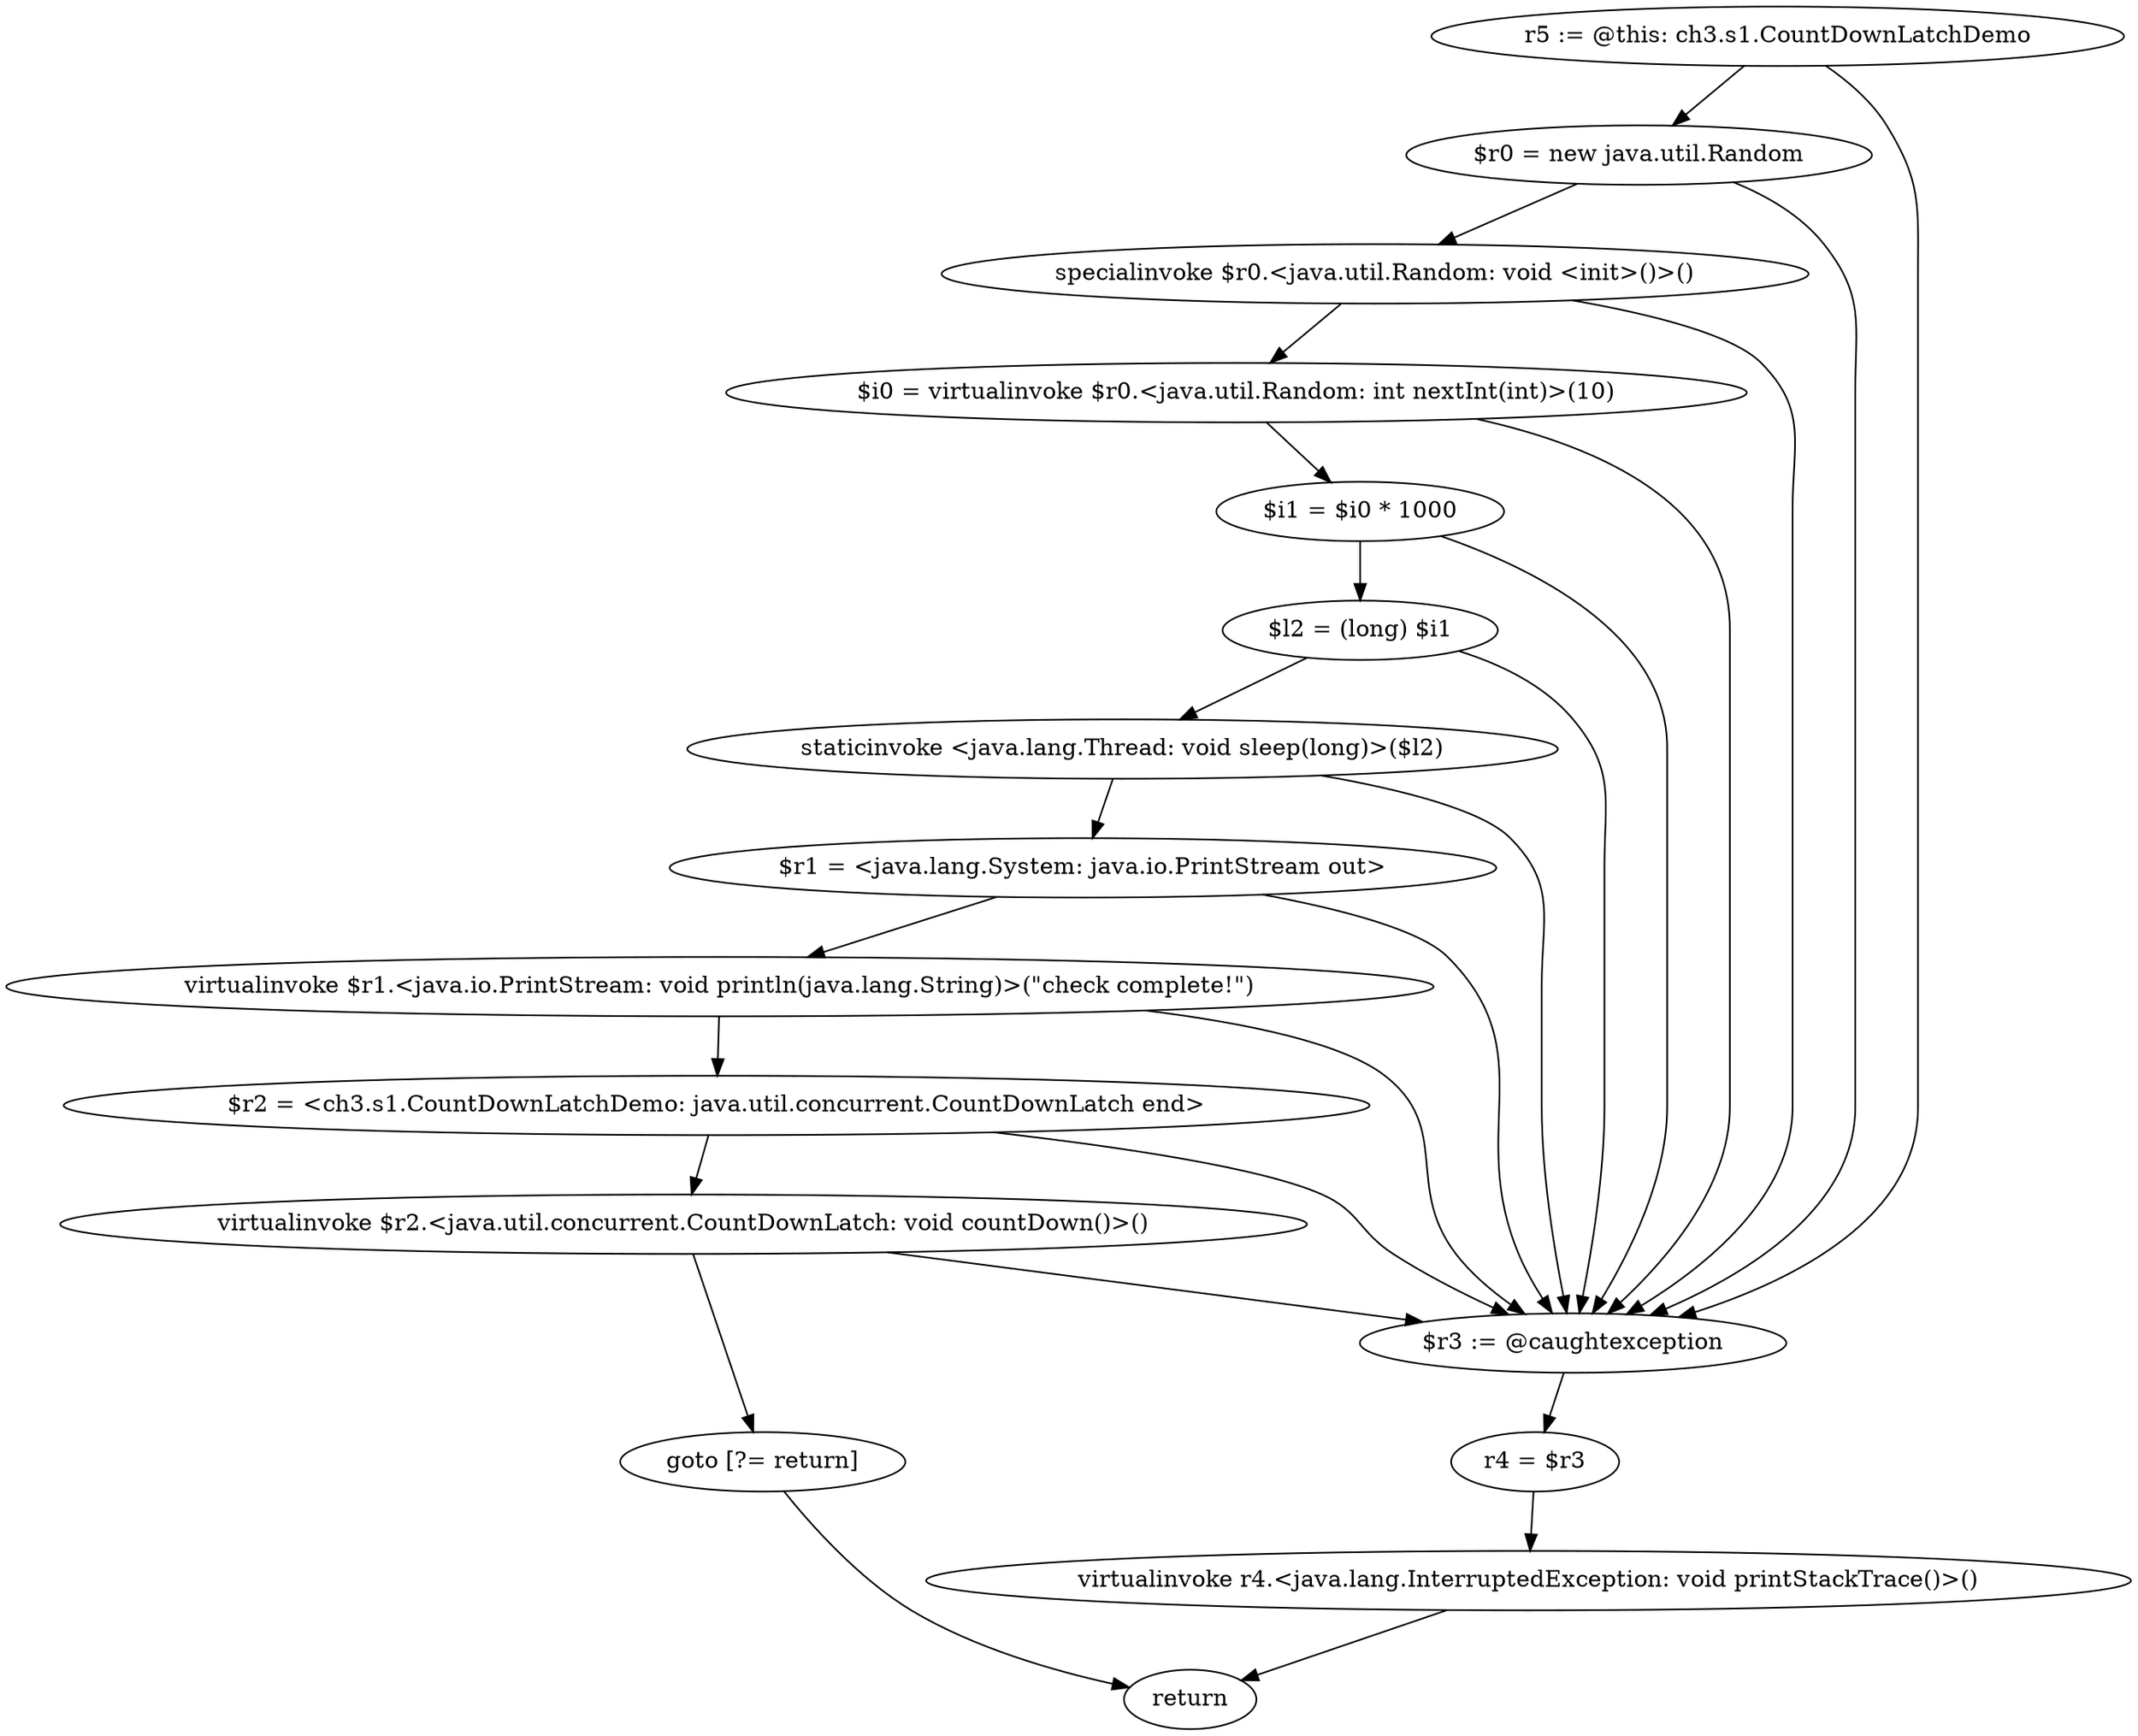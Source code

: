 digraph "unitGraph" {
    "r5 := @this: ch3.s1.CountDownLatchDemo"
    "$r0 = new java.util.Random"
    "specialinvoke $r0.<java.util.Random: void <init>()>()"
    "$i0 = virtualinvoke $r0.<java.util.Random: int nextInt(int)>(10)"
    "$i1 = $i0 * 1000"
    "$l2 = (long) $i1"
    "staticinvoke <java.lang.Thread: void sleep(long)>($l2)"
    "$r1 = <java.lang.System: java.io.PrintStream out>"
    "virtualinvoke $r1.<java.io.PrintStream: void println(java.lang.String)>(\"check complete!\")"
    "$r2 = <ch3.s1.CountDownLatchDemo: java.util.concurrent.CountDownLatch end>"
    "virtualinvoke $r2.<java.util.concurrent.CountDownLatch: void countDown()>()"
    "goto [?= return]"
    "$r3 := @caughtexception"
    "r4 = $r3"
    "virtualinvoke r4.<java.lang.InterruptedException: void printStackTrace()>()"
    "return"
    "r5 := @this: ch3.s1.CountDownLatchDemo"->"$r0 = new java.util.Random";
    "r5 := @this: ch3.s1.CountDownLatchDemo"->"$r3 := @caughtexception";
    "$r0 = new java.util.Random"->"specialinvoke $r0.<java.util.Random: void <init>()>()";
    "$r0 = new java.util.Random"->"$r3 := @caughtexception";
    "specialinvoke $r0.<java.util.Random: void <init>()>()"->"$i0 = virtualinvoke $r0.<java.util.Random: int nextInt(int)>(10)";
    "specialinvoke $r0.<java.util.Random: void <init>()>()"->"$r3 := @caughtexception";
    "$i0 = virtualinvoke $r0.<java.util.Random: int nextInt(int)>(10)"->"$i1 = $i0 * 1000";
    "$i0 = virtualinvoke $r0.<java.util.Random: int nextInt(int)>(10)"->"$r3 := @caughtexception";
    "$i1 = $i0 * 1000"->"$l2 = (long) $i1";
    "$i1 = $i0 * 1000"->"$r3 := @caughtexception";
    "$l2 = (long) $i1"->"staticinvoke <java.lang.Thread: void sleep(long)>($l2)";
    "$l2 = (long) $i1"->"$r3 := @caughtexception";
    "staticinvoke <java.lang.Thread: void sleep(long)>($l2)"->"$r1 = <java.lang.System: java.io.PrintStream out>";
    "staticinvoke <java.lang.Thread: void sleep(long)>($l2)"->"$r3 := @caughtexception";
    "$r1 = <java.lang.System: java.io.PrintStream out>"->"virtualinvoke $r1.<java.io.PrintStream: void println(java.lang.String)>(\"check complete!\")";
    "$r1 = <java.lang.System: java.io.PrintStream out>"->"$r3 := @caughtexception";
    "virtualinvoke $r1.<java.io.PrintStream: void println(java.lang.String)>(\"check complete!\")"->"$r2 = <ch3.s1.CountDownLatchDemo: java.util.concurrent.CountDownLatch end>";
    "virtualinvoke $r1.<java.io.PrintStream: void println(java.lang.String)>(\"check complete!\")"->"$r3 := @caughtexception";
    "$r2 = <ch3.s1.CountDownLatchDemo: java.util.concurrent.CountDownLatch end>"->"virtualinvoke $r2.<java.util.concurrent.CountDownLatch: void countDown()>()";
    "$r2 = <ch3.s1.CountDownLatchDemo: java.util.concurrent.CountDownLatch end>"->"$r3 := @caughtexception";
    "virtualinvoke $r2.<java.util.concurrent.CountDownLatch: void countDown()>()"->"goto [?= return]";
    "virtualinvoke $r2.<java.util.concurrent.CountDownLatch: void countDown()>()"->"$r3 := @caughtexception";
    "goto [?= return]"->"return";
    "$r3 := @caughtexception"->"r4 = $r3";
    "r4 = $r3"->"virtualinvoke r4.<java.lang.InterruptedException: void printStackTrace()>()";
    "virtualinvoke r4.<java.lang.InterruptedException: void printStackTrace()>()"->"return";
}
